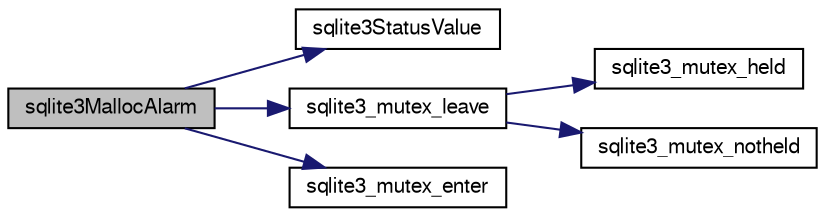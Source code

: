 digraph "sqlite3MallocAlarm"
{
  edge [fontname="FreeSans",fontsize="10",labelfontname="FreeSans",labelfontsize="10"];
  node [fontname="FreeSans",fontsize="10",shape=record];
  rankdir="LR";
  Node582205 [label="sqlite3MallocAlarm",height=0.2,width=0.4,color="black", fillcolor="grey75", style="filled", fontcolor="black"];
  Node582205 -> Node582206 [color="midnightblue",fontsize="10",style="solid",fontname="FreeSans"];
  Node582206 [label="sqlite3StatusValue",height=0.2,width=0.4,color="black", fillcolor="white", style="filled",URL="$sqlite3_8c.html#a30b8ac296c6e200c1fa57708d52c6ef6"];
  Node582205 -> Node582207 [color="midnightblue",fontsize="10",style="solid",fontname="FreeSans"];
  Node582207 [label="sqlite3_mutex_leave",height=0.2,width=0.4,color="black", fillcolor="white", style="filled",URL="$sqlite3_8c.html#a5838d235601dbd3c1fa993555c6bcc93"];
  Node582207 -> Node582208 [color="midnightblue",fontsize="10",style="solid",fontname="FreeSans"];
  Node582208 [label="sqlite3_mutex_held",height=0.2,width=0.4,color="black", fillcolor="white", style="filled",URL="$sqlite3_8c.html#acf77da68932b6bc163c5e68547ecc3e7"];
  Node582207 -> Node582209 [color="midnightblue",fontsize="10",style="solid",fontname="FreeSans"];
  Node582209 [label="sqlite3_mutex_notheld",height=0.2,width=0.4,color="black", fillcolor="white", style="filled",URL="$sqlite3_8c.html#a83967c837c1c000d3b5adcfaa688f5dc"];
  Node582205 -> Node582210 [color="midnightblue",fontsize="10",style="solid",fontname="FreeSans"];
  Node582210 [label="sqlite3_mutex_enter",height=0.2,width=0.4,color="black", fillcolor="white", style="filled",URL="$sqlite3_8c.html#a1c12cde690bd89f104de5cbad12a6bf5"];
}
